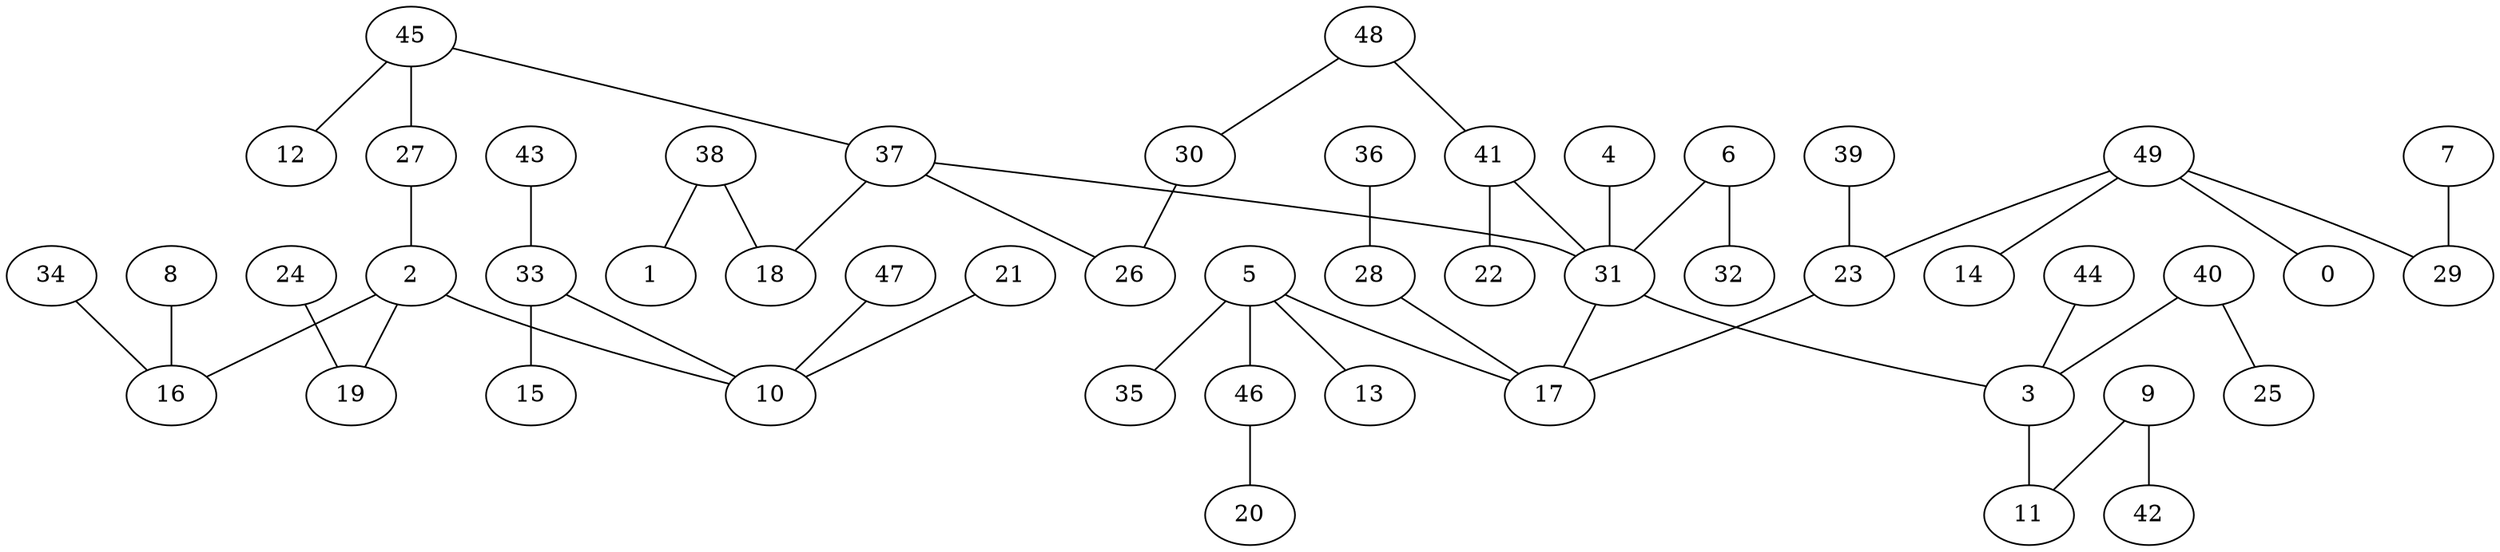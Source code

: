 digraph GG_graph {

subgraph G_graph {
edge [color = black]
"24" -> "19" [dir = none]
"36" -> "28" [dir = none]
"48" -> "41" [dir = none]
"43" -> "33" [dir = none]
"34" -> "16" [dir = none]
"38" -> "1" [dir = none]
"38" -> "18" [dir = none]
"8" -> "16" [dir = none]
"33" -> "15" [dir = none]
"33" -> "10" [dir = none]
"47" -> "10" [dir = none]
"5" -> "35" [dir = none]
"5" -> "13" [dir = none]
"5" -> "46" [dir = none]
"5" -> "17" [dir = none]
"39" -> "23" [dir = none]
"21" -> "10" [dir = none]
"23" -> "17" [dir = none]
"49" -> "14" [dir = none]
"49" -> "0" [dir = none]
"49" -> "29" [dir = none]
"49" -> "23" [dir = none]
"4" -> "31" [dir = none]
"30" -> "26" [dir = none]
"3" -> "11" [dir = none]
"45" -> "12" [dir = none]
"45" -> "27" [dir = none]
"45" -> "37" [dir = none]
"6" -> "32" [dir = none]
"6" -> "31" [dir = none]
"37" -> "18" [dir = none]
"37" -> "26" [dir = none]
"37" -> "31" [dir = none]
"7" -> "29" [dir = none]
"46" -> "20" [dir = none]
"41" -> "22" [dir = none]
"41" -> "31" [dir = none]
"28" -> "17" [dir = none]
"31" -> "3" [dir = none]
"31" -> "17" [dir = none]
"44" -> "3" [dir = none]
"40" -> "25" [dir = none]
"40" -> "3" [dir = none]
"9" -> "42" [dir = none]
"9" -> "11" [dir = none]
"27" -> "2" [dir = none]
"2" -> "19" [dir = none]
"2" -> "10" [dir = none]
"2" -> "16" [dir = none]
"48" -> "30" [dir = none]
}

}
